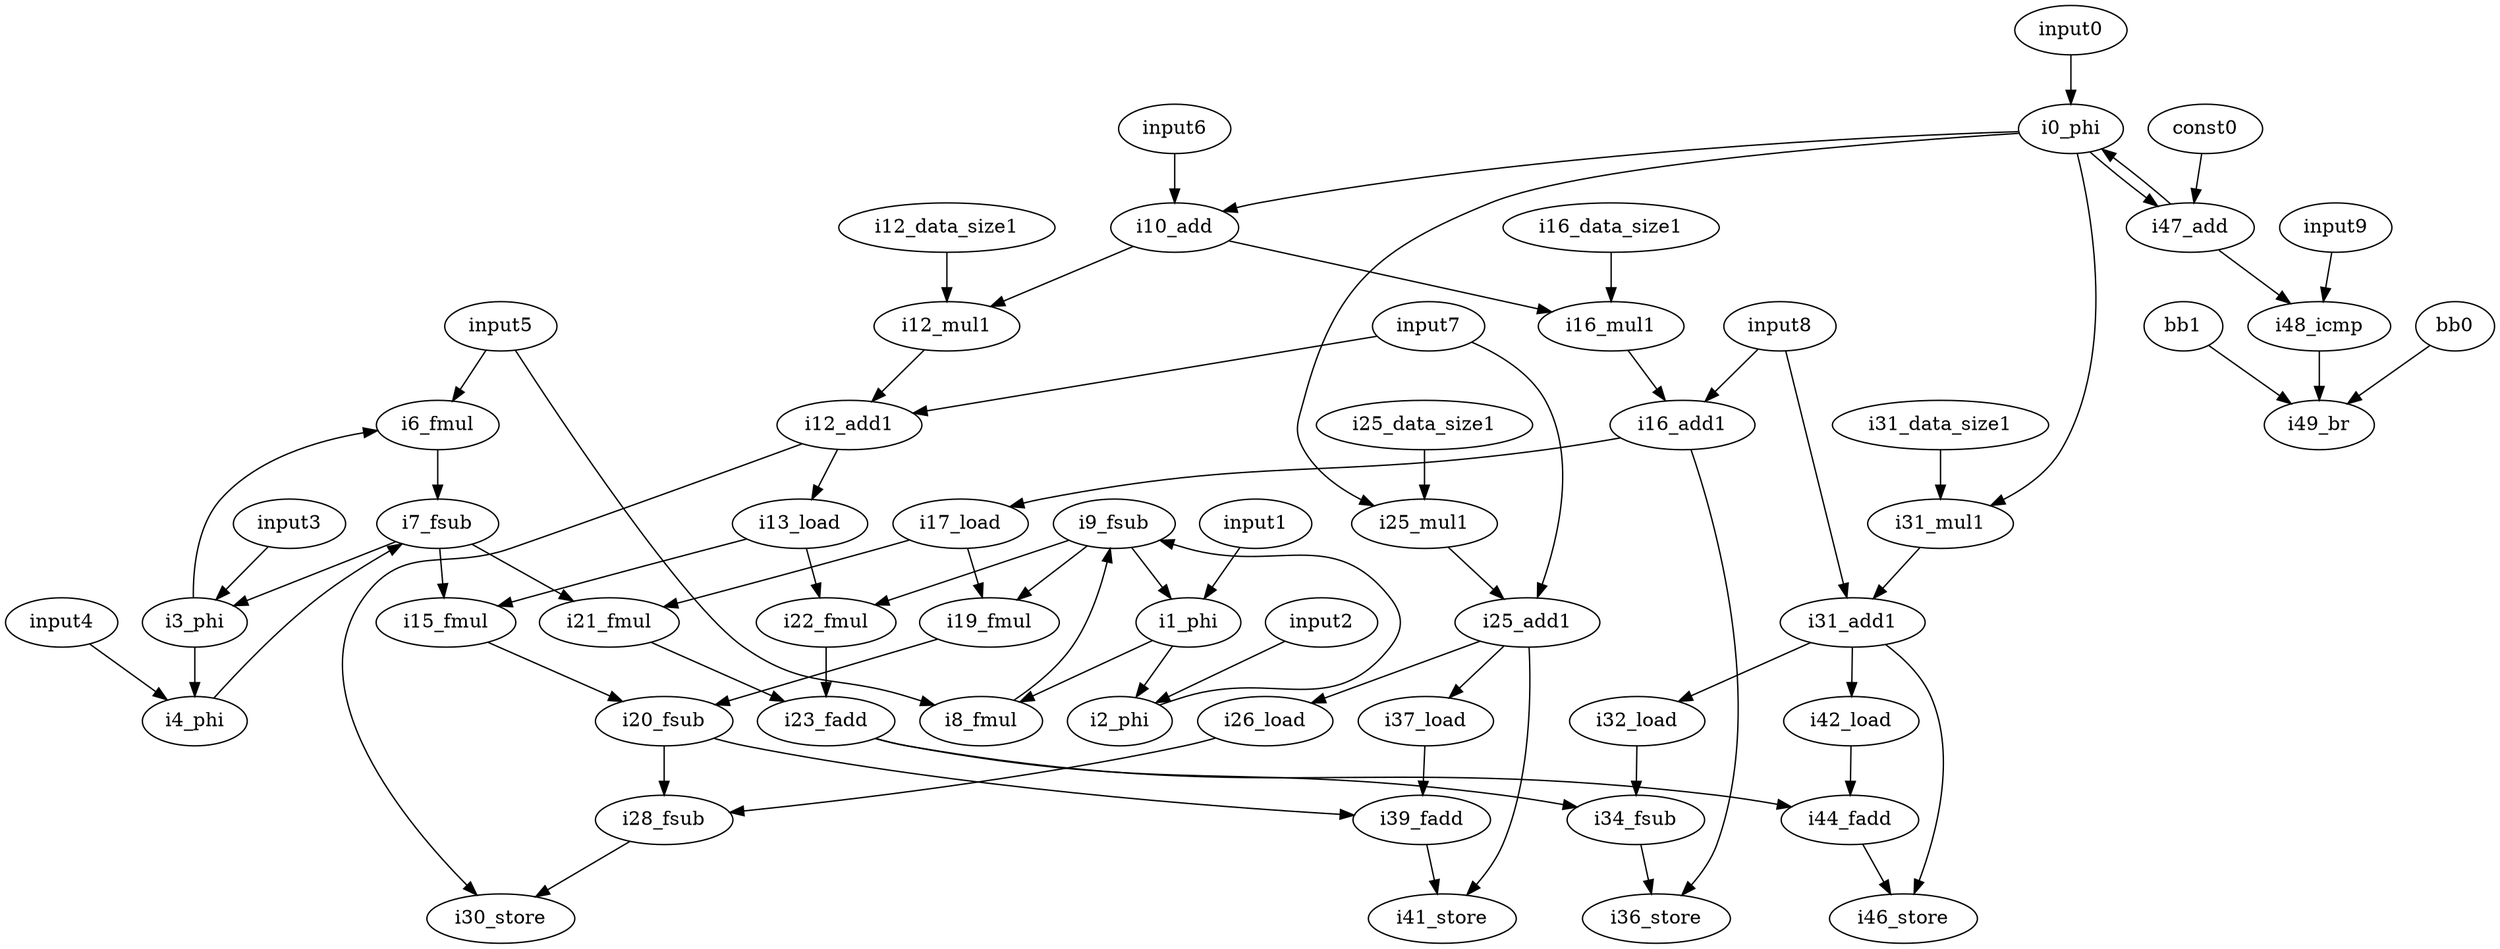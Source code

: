 digraph G {
    input0 [opcode=input];
    i0_phi [opcode=phi];
    input1 [opcode=input];
    i1_phi [opcode=phi];
    input2 [opcode=input];
    i2_phi [opcode=phi];
    input3 [opcode=input];
    i3_phi [opcode=phi];
    input4 [opcode=input];
    i4_phi [opcode=phi];
    input5 [opcode=input];
    i6_fmul [opcode=mul];
    i7_fsub [opcode=sub];
    i8_fmul [opcode=mul];
    i9_fsub [opcode=sub];
    input6 [opcode=input];
    i10_add [opcode=add];
    input7 [opcode=input];
    i12_data_size1 [opcode=const, constVal="4"];
    i12_mul1 [opcode=mul];
    i12_add1 [opcode=add];
    i13_load [opcode=load];
    i15_fmul [opcode=mul];
    input8 [opcode=input];
    i16_data_size1 [opcode=const, constVal="4"];
    i16_mul1 [opcode=mul];
    i16_add1 [opcode=add];
    i17_load [opcode=load];
    i19_fmul [opcode=mul];
    i20_fsub [opcode=sub];
    i21_fmul [opcode=mul];
    i22_fmul [opcode=mul];
    i23_fadd [opcode=add];
    i25_data_size1 [opcode=const, constVal="4"];
    i25_mul1 [opcode=mul];
    i25_add1 [opcode=add];
    i26_load [opcode=load];
    i28_fsub [opcode=sub];
    i30_store [opcode=store];
    i31_data_size1 [opcode=const, constVal="4"];
    i31_mul1 [opcode=mul];
    i31_add1 [opcode=add];
    i32_load [opcode=load];
    i34_fsub [opcode=sub];
    i36_store [opcode=store];
    i37_load [opcode=load];
    i39_fadd [opcode=add];
    i41_store [opcode=store];
    i42_load [opcode=load];
    i44_fadd [opcode=add];
    i46_store [opcode=store];
    const0 [opcode=const, constVal="1"];
    i47_add [opcode=add];
    input9 [opcode=input];
    i48_icmp [opcode=icmp];
    bb0 [opcode=input];
    bb1 [opcode=input];
    i49_br [opcode=br];
    input0 -> i0_phi [operand=LHS];
    i0_phi -> i10_add [operand=any2input];
    i0_phi -> i25_mul1 [operand=any2input];
    i0_phi -> i31_mul1 [operand=any2input];
    i0_phi -> i47_add [operand=any2input];
    input1 -> i1_phi [operand=LHS];
    i1_phi -> i2_phi [operand=RHS];
    i1_phi -> i8_fmul [operand=any2input];
    input2 -> i2_phi [operand=LHS];
    i2_phi -> i9_fsub [operand=RHS];
    input3 -> i3_phi [operand=LHS];
    i3_phi -> i4_phi [operand=RHS];
    i3_phi -> i6_fmul [operand=any2input];
    input4 -> i4_phi [operand=LHS];
    i4_phi -> i7_fsub [operand=RHS];
    input5 -> i6_fmul [operand=any2input];
    input5 -> i8_fmul [operand=any2input];
    i6_fmul -> i7_fsub [operand=LHS];
    i7_fsub -> i3_phi [operand=RHS];
    i7_fsub -> i15_fmul [operand=any2input];
    i7_fsub -> i21_fmul [operand=any2input];
    i8_fmul -> i9_fsub [operand=LHS];
    i9_fsub -> i1_phi [operand=RHS];
    i9_fsub -> i19_fmul [operand=any2input];
    i9_fsub -> i22_fmul [operand=any2input];
    input6 -> i10_add [operand=any2input];
    i10_add -> i12_mul1 [operand=any2input];
    i10_add -> i16_mul1 [operand=any2input];
    input7 -> i12_add1 [operand=any2input];
    input7 -> i25_add1 [operand=any2input];
    i12_data_size1 -> i12_mul1 [operand=any2input];
    i12_mul1 -> i12_add1 [operand=any2input];
    i12_add1 -> i13_load [operand=addr];
    i12_add1 -> i30_store [operand=addr];
    i13_load -> i15_fmul [operand=any2input];
    i13_load -> i22_fmul [operand=any2input];
    i15_fmul -> i20_fsub [operand=LHS];
    input8 -> i16_add1 [operand=any2input];
    input8 -> i31_add1 [operand=any2input];
    i16_data_size1 -> i16_mul1 [operand=any2input];
    i16_mul1 -> i16_add1 [operand=any2input];
    i16_add1 -> i17_load [operand=addr];
    i16_add1 -> i36_store [operand=addr];
    i17_load -> i19_fmul [operand=any2input];
    i17_load -> i21_fmul [operand=any2input];
    i19_fmul -> i20_fsub [operand=RHS];
    i20_fsub -> i28_fsub [operand=RHS];
    i20_fsub -> i39_fadd [operand=any2input];
    i21_fmul -> i23_fadd [operand=any2input];
    i22_fmul -> i23_fadd [operand=any2input];
    i23_fadd -> i34_fsub [operand=RHS];
    i23_fadd -> i44_fadd [operand=any2input];
    i25_data_size1 -> i25_mul1 [operand=any2input];
    i25_mul1 -> i25_add1 [operand=any2input];
    i25_add1 -> i26_load [operand=addr];
    i25_add1 -> i37_load [operand=addr];
    i25_add1 -> i41_store [operand=addr];
    i26_load -> i28_fsub [operand=LHS];
    i28_fsub -> i30_store [operand=data];
    i31_data_size1 -> i31_mul1 [operand=any2input];
    i31_mul1 -> i31_add1 [operand=any2input];
    i31_add1 -> i32_load [operand=addr];
    i31_add1 -> i42_load [operand=addr];
    i31_add1 -> i46_store [operand=addr];
    i32_load -> i34_fsub [operand=LHS];
    i34_fsub -> i36_store [operand=data];
    i37_load -> i39_fadd [operand=any2input];
    i39_fadd -> i41_store [operand=data];
    i42_load -> i44_fadd [operand=any2input];
    i44_fadd -> i46_store [operand=data];
    const0 -> i47_add [operand=any2input];
    i47_add -> i0_phi [operand=RHS];
    i47_add -> i48_icmp [operand=LHS];
    input9 -> i48_icmp [operand=RHS];
    i48_icmp -> i49_br [operand=branch_cond];
    bb0 -> i49_br [operand=branch_true];
    bb1 -> i49_br [operand=branch_false];
}

